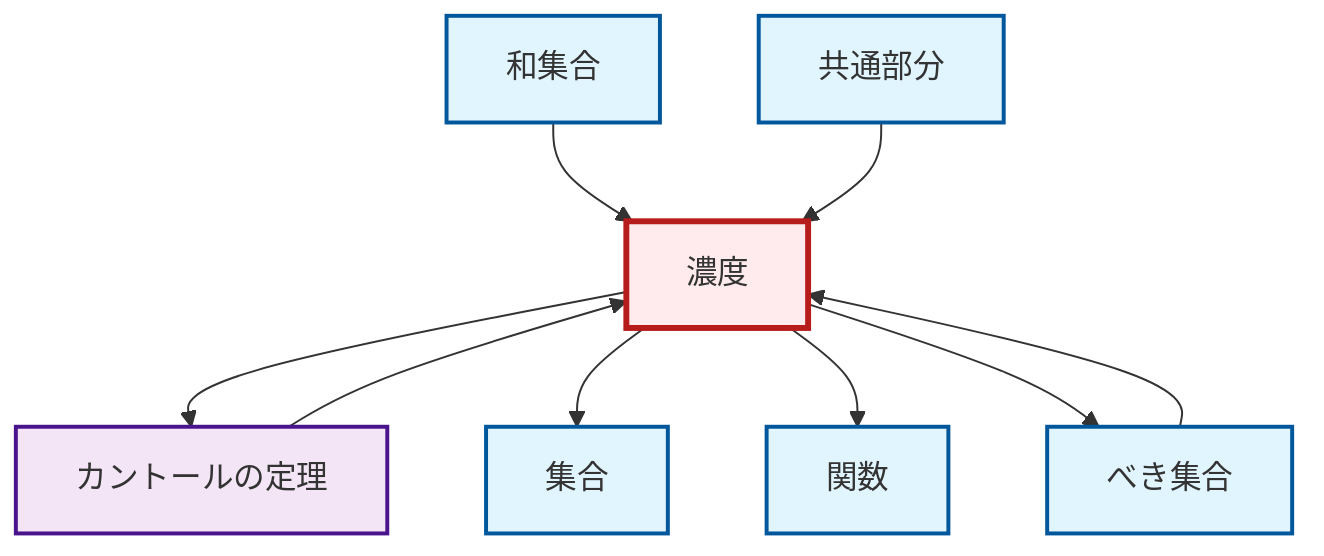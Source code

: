 graph TD
    classDef definition fill:#e1f5fe,stroke:#01579b,stroke-width:2px
    classDef theorem fill:#f3e5f5,stroke:#4a148c,stroke-width:2px
    classDef axiom fill:#fff3e0,stroke:#e65100,stroke-width:2px
    classDef example fill:#e8f5e9,stroke:#1b5e20,stroke-width:2px
    classDef current fill:#ffebee,stroke:#b71c1c,stroke-width:3px
    def-intersection["共通部分"]:::definition
    def-power-set["べき集合"]:::definition
    def-union["和集合"]:::definition
    def-cardinality["濃度"]:::definition
    def-function["関数"]:::definition
    def-set["集合"]:::definition
    thm-cantor["カントールの定理"]:::theorem
    def-power-set --> def-cardinality
    def-union --> def-cardinality
    def-cardinality --> thm-cantor
    def-cardinality --> def-set
    def-cardinality --> def-function
    thm-cantor --> def-cardinality
    def-cardinality --> def-power-set
    def-intersection --> def-cardinality
    class def-cardinality current